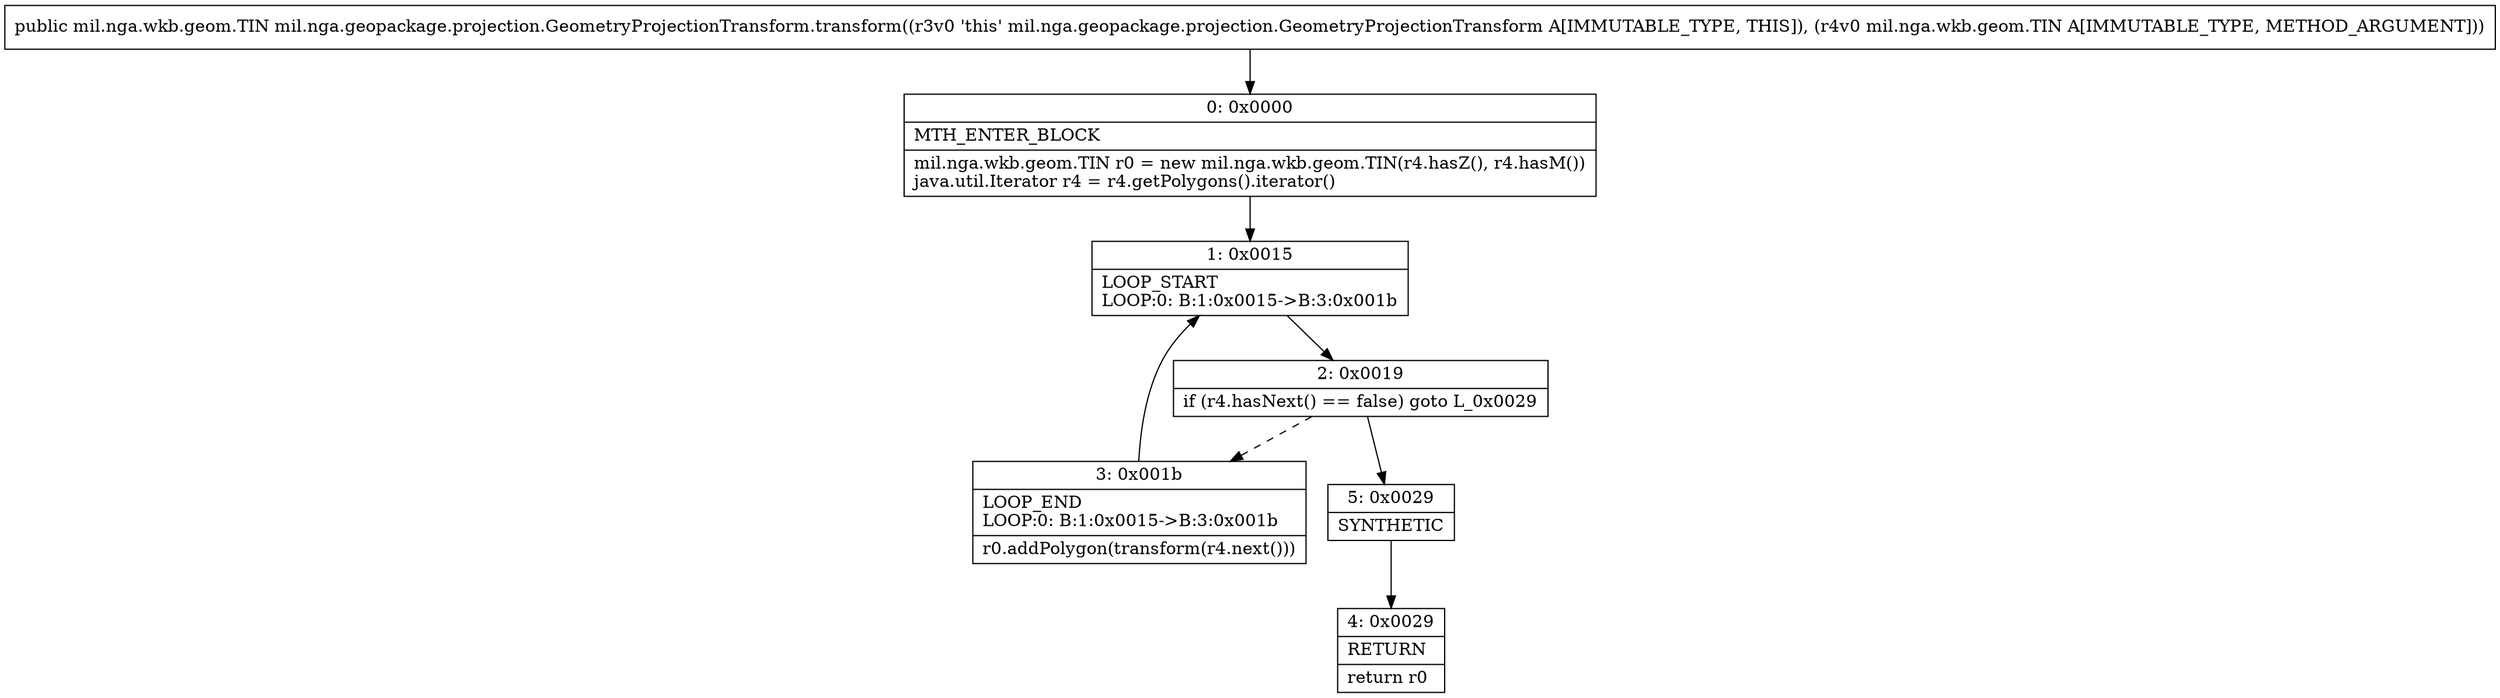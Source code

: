 digraph "CFG formil.nga.geopackage.projection.GeometryProjectionTransform.transform(Lmil\/nga\/wkb\/geom\/TIN;)Lmil\/nga\/wkb\/geom\/TIN;" {
Node_0 [shape=record,label="{0\:\ 0x0000|MTH_ENTER_BLOCK\l|mil.nga.wkb.geom.TIN r0 = new mil.nga.wkb.geom.TIN(r4.hasZ(), r4.hasM())\ljava.util.Iterator r4 = r4.getPolygons().iterator()\l}"];
Node_1 [shape=record,label="{1\:\ 0x0015|LOOP_START\lLOOP:0: B:1:0x0015\-\>B:3:0x001b\l}"];
Node_2 [shape=record,label="{2\:\ 0x0019|if (r4.hasNext() == false) goto L_0x0029\l}"];
Node_3 [shape=record,label="{3\:\ 0x001b|LOOP_END\lLOOP:0: B:1:0x0015\-\>B:3:0x001b\l|r0.addPolygon(transform(r4.next()))\l}"];
Node_4 [shape=record,label="{4\:\ 0x0029|RETURN\l|return r0\l}"];
Node_5 [shape=record,label="{5\:\ 0x0029|SYNTHETIC\l}"];
MethodNode[shape=record,label="{public mil.nga.wkb.geom.TIN mil.nga.geopackage.projection.GeometryProjectionTransform.transform((r3v0 'this' mil.nga.geopackage.projection.GeometryProjectionTransform A[IMMUTABLE_TYPE, THIS]), (r4v0 mil.nga.wkb.geom.TIN A[IMMUTABLE_TYPE, METHOD_ARGUMENT])) }"];
MethodNode -> Node_0;
Node_0 -> Node_1;
Node_1 -> Node_2;
Node_2 -> Node_3[style=dashed];
Node_2 -> Node_5;
Node_3 -> Node_1;
Node_5 -> Node_4;
}

